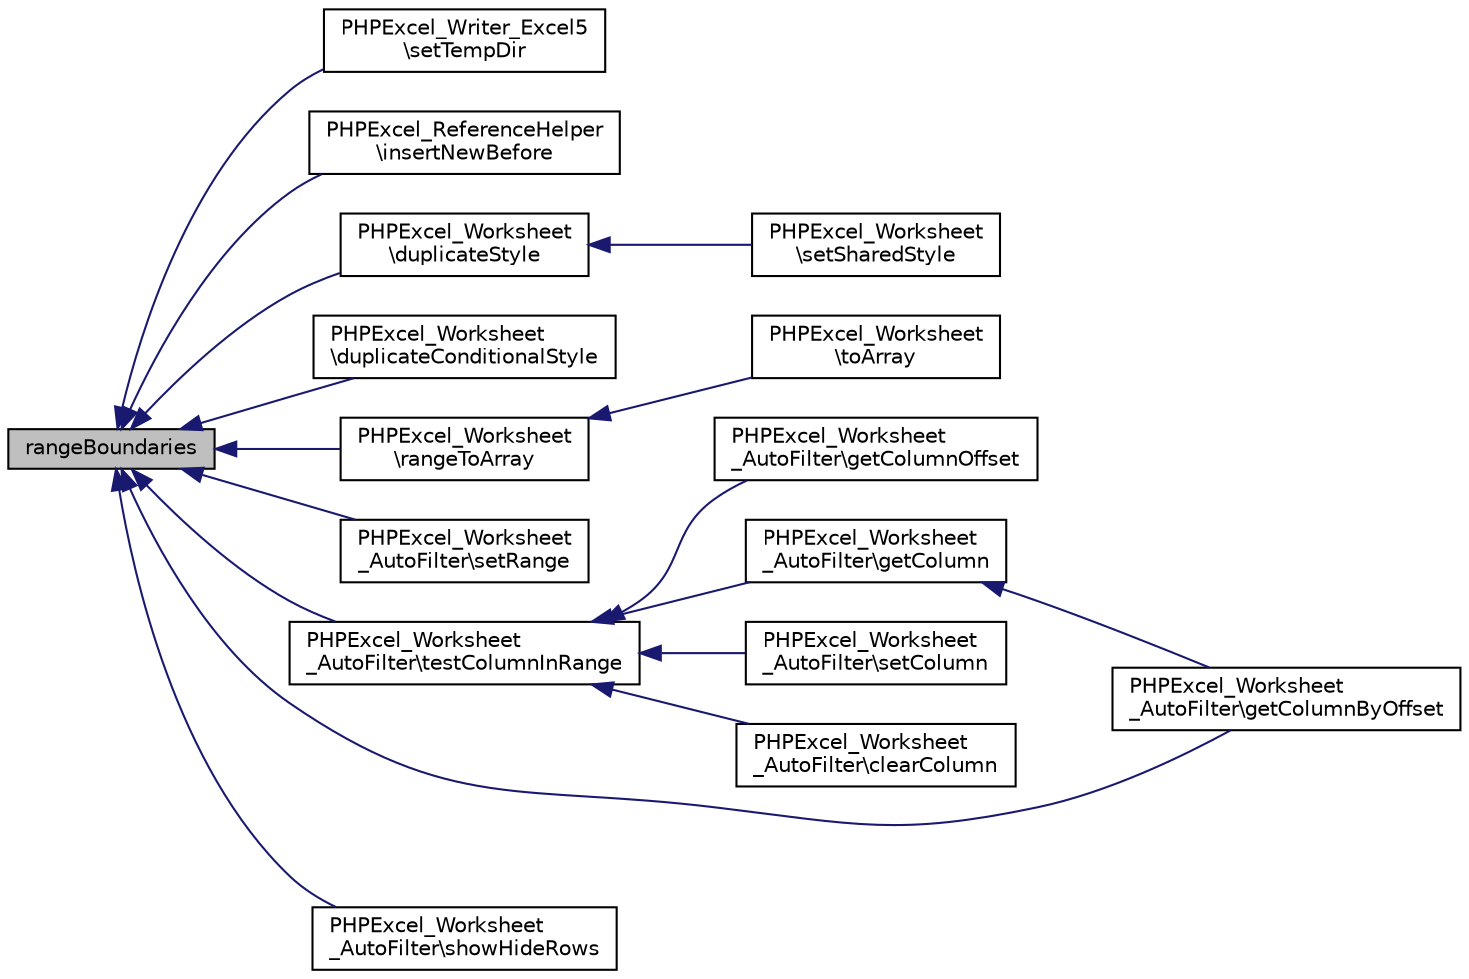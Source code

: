 digraph "rangeBoundaries"
{
  edge [fontname="Helvetica",fontsize="10",labelfontname="Helvetica",labelfontsize="10"];
  node [fontname="Helvetica",fontsize="10",shape=record];
  rankdir="LR";
  Node316 [label="rangeBoundaries",height=0.2,width=0.4,color="black", fillcolor="grey75", style="filled", fontcolor="black"];
  Node316 -> Node317 [dir="back",color="midnightblue",fontsize="10",style="solid",fontname="Helvetica"];
  Node317 [label="PHPExcel_Writer_Excel5\l\\setTempDir",height=0.2,width=0.4,color="black", fillcolor="white", style="filled",URL="$class_p_h_p_excel___writer___excel5.html#abdc28f824f91a433cfe41192c6df4fc1"];
  Node316 -> Node318 [dir="back",color="midnightblue",fontsize="10",style="solid",fontname="Helvetica"];
  Node318 [label="PHPExcel_ReferenceHelper\l\\insertNewBefore",height=0.2,width=0.4,color="black", fillcolor="white", style="filled",URL="$class_p_h_p_excel___reference_helper.html#a55e990024949c1c0c2ae42c9894012be"];
  Node316 -> Node319 [dir="back",color="midnightblue",fontsize="10",style="solid",fontname="Helvetica"];
  Node319 [label="PHPExcel_Worksheet\l\\duplicateStyle",height=0.2,width=0.4,color="black", fillcolor="white", style="filled",URL="$class_p_h_p_excel___worksheet.html#a0227f62ef3a94a0e158f82631713852e"];
  Node319 -> Node320 [dir="back",color="midnightblue",fontsize="10",style="solid",fontname="Helvetica"];
  Node320 [label="PHPExcel_Worksheet\l\\setSharedStyle",height=0.2,width=0.4,color="black", fillcolor="white", style="filled",URL="$class_p_h_p_excel___worksheet.html#a11b5e03d663235b635db3344aa8e6631"];
  Node316 -> Node321 [dir="back",color="midnightblue",fontsize="10",style="solid",fontname="Helvetica"];
  Node321 [label="PHPExcel_Worksheet\l\\duplicateConditionalStyle",height=0.2,width=0.4,color="black", fillcolor="white", style="filled",URL="$class_p_h_p_excel___worksheet.html#a84a31ed98ff7630e44e016144a40fabc"];
  Node316 -> Node322 [dir="back",color="midnightblue",fontsize="10",style="solid",fontname="Helvetica"];
  Node322 [label="PHPExcel_Worksheet\l\\rangeToArray",height=0.2,width=0.4,color="black", fillcolor="white", style="filled",URL="$class_p_h_p_excel___worksheet.html#a6afa7ed6319e6b370369b1e194381e23"];
  Node322 -> Node323 [dir="back",color="midnightblue",fontsize="10",style="solid",fontname="Helvetica"];
  Node323 [label="PHPExcel_Worksheet\l\\toArray",height=0.2,width=0.4,color="black", fillcolor="white", style="filled",URL="$class_p_h_p_excel___worksheet.html#a1605df08d923e8b20f855ddee439d032"];
  Node316 -> Node324 [dir="back",color="midnightblue",fontsize="10",style="solid",fontname="Helvetica"];
  Node324 [label="PHPExcel_Worksheet\l_AutoFilter\\setRange",height=0.2,width=0.4,color="black", fillcolor="white", style="filled",URL="$class_p_h_p_excel___worksheet___auto_filter.html#aef0fd7550fafd0c953d2f235f35d8014"];
  Node316 -> Node325 [dir="back",color="midnightblue",fontsize="10",style="solid",fontname="Helvetica"];
  Node325 [label="PHPExcel_Worksheet\l_AutoFilter\\testColumnInRange",height=0.2,width=0.4,color="black", fillcolor="white", style="filled",URL="$class_p_h_p_excel___worksheet___auto_filter.html#acd05ab5de2fc1020a3b086a38861f79c"];
  Node325 -> Node326 [dir="back",color="midnightblue",fontsize="10",style="solid",fontname="Helvetica"];
  Node326 [label="PHPExcel_Worksheet\l_AutoFilter\\getColumnOffset",height=0.2,width=0.4,color="black", fillcolor="white", style="filled",URL="$class_p_h_p_excel___worksheet___auto_filter.html#a6f5a020c2b9023a06d192d8094bfb05f"];
  Node325 -> Node327 [dir="back",color="midnightblue",fontsize="10",style="solid",fontname="Helvetica"];
  Node327 [label="PHPExcel_Worksheet\l_AutoFilter\\getColumn",height=0.2,width=0.4,color="black", fillcolor="white", style="filled",URL="$class_p_h_p_excel___worksheet___auto_filter.html#aebce0b204ed40b7441a2bd3cef7de107"];
  Node327 -> Node328 [dir="back",color="midnightblue",fontsize="10",style="solid",fontname="Helvetica"];
  Node328 [label="PHPExcel_Worksheet\l_AutoFilter\\getColumnByOffset",height=0.2,width=0.4,color="black", fillcolor="white", style="filled",URL="$class_p_h_p_excel___worksheet___auto_filter.html#a4066fefecf3b571d85702b3e7af36ff0"];
  Node325 -> Node329 [dir="back",color="midnightblue",fontsize="10",style="solid",fontname="Helvetica"];
  Node329 [label="PHPExcel_Worksheet\l_AutoFilter\\setColumn",height=0.2,width=0.4,color="black", fillcolor="white", style="filled",URL="$class_p_h_p_excel___worksheet___auto_filter.html#a771cce90728abb58910abbf3abaab28a"];
  Node325 -> Node330 [dir="back",color="midnightblue",fontsize="10",style="solid",fontname="Helvetica"];
  Node330 [label="PHPExcel_Worksheet\l_AutoFilter\\clearColumn",height=0.2,width=0.4,color="black", fillcolor="white", style="filled",URL="$class_p_h_p_excel___worksheet___auto_filter.html#a01d4e3d0c575429e2cc69b867de691ac"];
  Node316 -> Node328 [dir="back",color="midnightblue",fontsize="10",style="solid",fontname="Helvetica"];
  Node316 -> Node331 [dir="back",color="midnightblue",fontsize="10",style="solid",fontname="Helvetica"];
  Node331 [label="PHPExcel_Worksheet\l_AutoFilter\\showHideRows",height=0.2,width=0.4,color="black", fillcolor="white", style="filled",URL="$class_p_h_p_excel___worksheet___auto_filter.html#ad4e074deb6d43f281df1936dcd93b5e5"];
}
